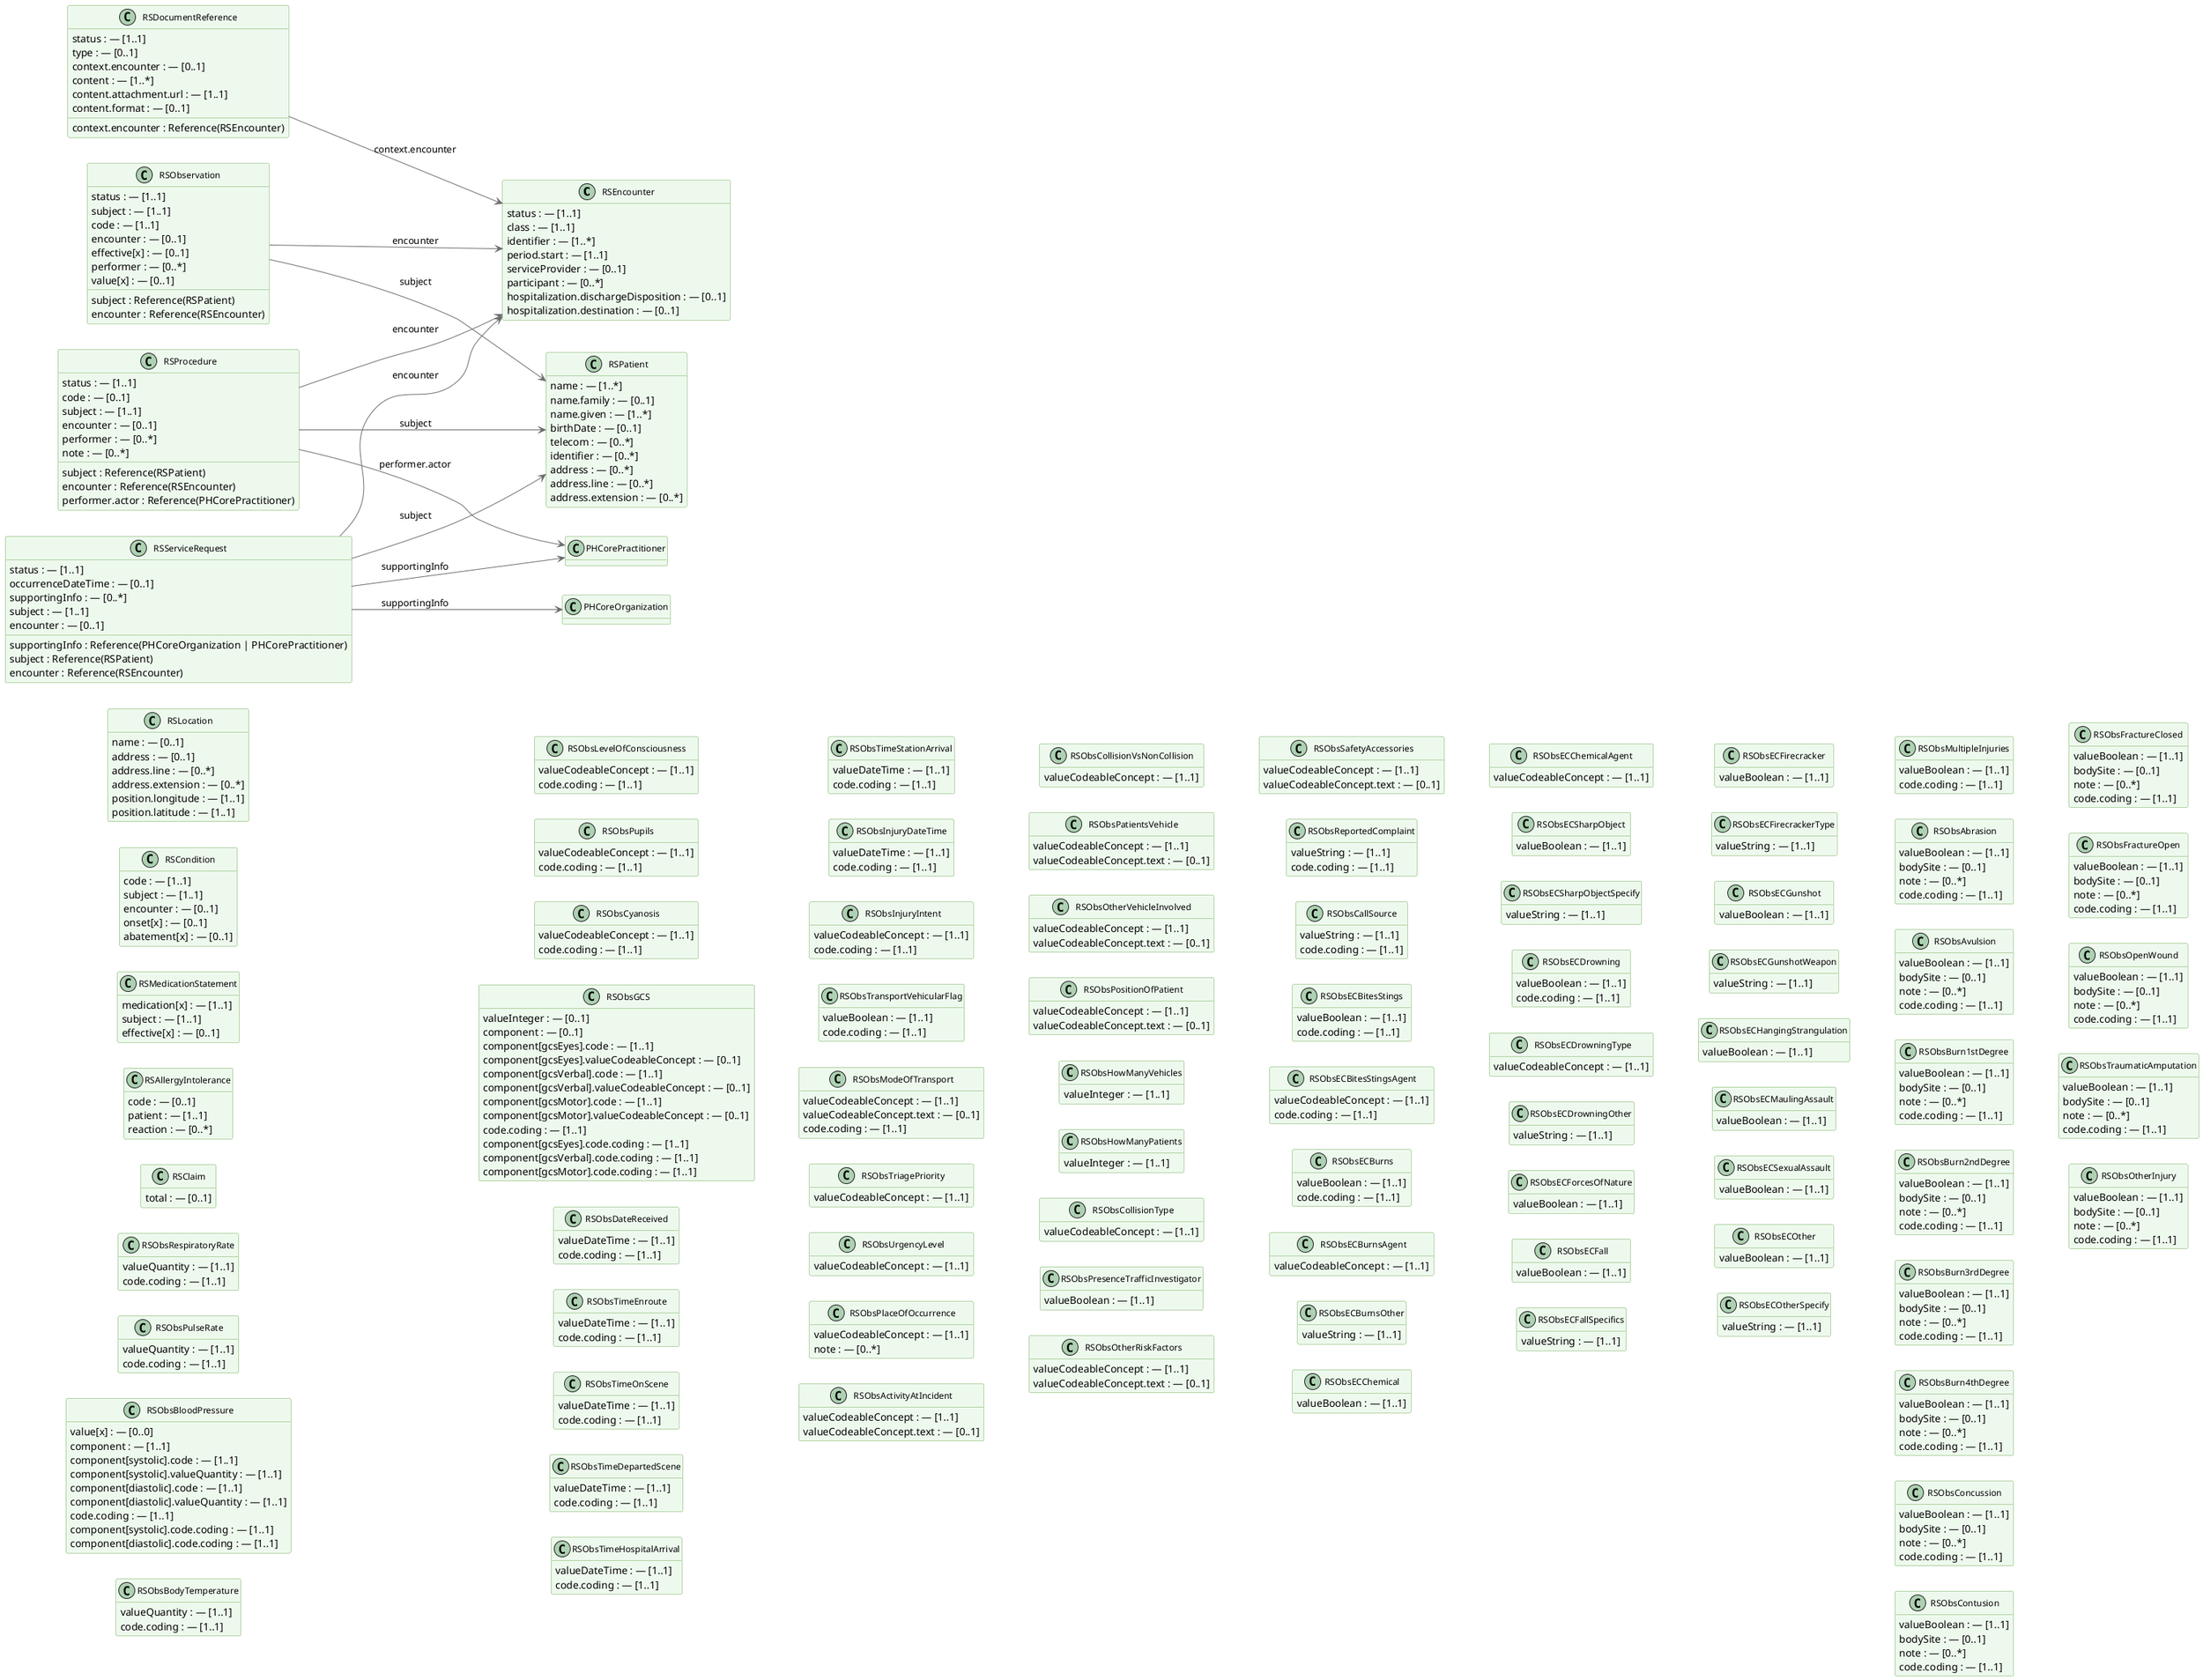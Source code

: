 @startuml
skinparam ClassFontName Arial
skinparam ClassFontSize 12
skinparam ClassAttributeIconSize 0
skinparam ClassBackgroundColor #EEF9EE
skinparam ClassBorderColor #6AA84F
skinparam ArrowColor #6A6A6A
skinparam ArrowThickness 1
hide empty methods
left to right direction

class "RSEncounter" {
  status : — [1..1]
  class : — [1..1]
  identifier : — [1..*]
  period.start : — [1..1]
  serviceProvider : — [0..1]
  participant : — [0..*]
  hospitalization.dischargeDisposition : — [0..1]
  hospitalization.destination : — [0..1]
}
class "RSPatient" {
  name : — [1..*]
  name.family : — [0..1]
  name.given : — [1..*]
  birthDate : — [0..1]
  telecom : — [0..*]
  identifier : — [0..*]
  address : — [0..*]
  address.line : — [0..*]
  address.extension : — [0..*]
}
class "RSLocation" {
  name : — [0..1]
  address : — [0..1]
  address.line : — [0..*]
  address.extension : — [0..*]
  position.longitude : — [1..1]
  position.latitude : — [1..1]
}
class "RSCondition" {
  code : — [1..1]
  subject : — [1..1]
  encounter : — [0..1]
  onset[x] : — [0..1]
  abatement[x] : — [0..1]
}
class "RSMedicationStatement" {
  medication[x] : — [1..1]
  subject : — [1..1]
  effective[x] : — [0..1]
}
class "RSAllergyIntolerance" {
  code : — [0..1]
  patient : — [1..1]
  reaction : — [0..*]
}
class "RSDocumentReference" {
  status : — [1..1]
  type : — [0..1]
  context.encounter : — [0..1]
  context.encounter : Reference(RSEncounter)
  content : — [1..*]
  content.attachment.url : — [1..1]
  content.format : — [0..1]
}
class "RSClaim" {
  total : — [0..1]
}
class "RSObservation" {
  status : — [1..1]
  subject : — [1..1]
  subject : Reference(RSPatient)
  code : — [1..1]
  encounter : — [0..1]
  encounter : Reference(RSEncounter)
  effective[x] : — [0..1]
  performer : — [0..*]
  value[x] : — [0..1]
}
class "RSObsRespiratoryRate" {
  valueQuantity : — [1..1]
  code.coding : — [1..1]
}
class "RSObsPulseRate" {
  valueQuantity : — [1..1]
  code.coding : — [1..1]
}
class "RSObsBloodPressure" {
  value[x] : — [0..0]
  component : — [1..1]
  component[systolic].code : — [1..1]
  component[systolic].valueQuantity : — [1..1]
  component[diastolic].code : — [1..1]
  component[diastolic].valueQuantity : — [1..1]
  code.coding : — [1..1]
  component[systolic].code.coding : — [1..1]
  component[diastolic].code.coding : — [1..1]
}
class "RSObsBodyTemperature" {
  valueQuantity : — [1..1]
  code.coding : — [1..1]
}
class "RSObsLevelOfConsciousness" {
  valueCodeableConcept : — [1..1]
  code.coding : — [1..1]
}
class "RSObsPupils" {
  valueCodeableConcept : — [1..1]
  code.coding : — [1..1]
}
class "RSObsCyanosis" {
  valueCodeableConcept : — [1..1]
  code.coding : — [1..1]
}
class "RSObsGCS" {
  valueInteger : — [0..1]
  component : — [0..1]
  component[gcsEyes].code : — [1..1]
  component[gcsEyes].valueCodeableConcept : — [0..1]
  component[gcsVerbal].code : — [1..1]
  component[gcsVerbal].valueCodeableConcept : — [0..1]
  component[gcsMotor].code : — [1..1]
  component[gcsMotor].valueCodeableConcept : — [0..1]
  code.coding : — [1..1]
  component[gcsEyes].code.coding : — [1..1]
  component[gcsVerbal].code.coding : — [1..1]
  component[gcsMotor].code.coding : — [1..1]
}
class "RSObsDateReceived" {
  valueDateTime : — [1..1]
  code.coding : — [1..1]
}
class "RSObsTimeEnroute" {
  valueDateTime : — [1..1]
  code.coding : — [1..1]
}
class "RSObsTimeOnScene" {
  valueDateTime : — [1..1]
  code.coding : — [1..1]
}
class "RSObsTimeDepartedScene" {
  valueDateTime : — [1..1]
  code.coding : — [1..1]
}
class "RSObsTimeHospitalArrival" {
  valueDateTime : — [1..1]
  code.coding : — [1..1]
}
class "RSObsTimeStationArrival" {
  valueDateTime : — [1..1]
  code.coding : — [1..1]
}
class "RSObsInjuryDateTime" {
  valueDateTime : — [1..1]
  code.coding : — [1..1]
}
class "RSObsInjuryIntent" {
  valueCodeableConcept : — [1..1]
  code.coding : — [1..1]
}
class "RSObsTransportVehicularFlag" {
  valueBoolean : — [1..1]
  code.coding : — [1..1]
}
class "RSObsModeOfTransport" {
  valueCodeableConcept : — [1..1]
  valueCodeableConcept.text : — [0..1]
  code.coding : — [1..1]
}
class "RSObsTriagePriority" {
  valueCodeableConcept : — [1..1]
}
class "RSObsUrgencyLevel" {
  valueCodeableConcept : — [1..1]
}
class "RSObsPlaceOfOccurrence" {
  valueCodeableConcept : — [1..1]
  note : — [0..*]
}
class "RSObsActivityAtIncident" {
  valueCodeableConcept : — [1..1]
  valueCodeableConcept.text : — [0..1]
}
class "RSObsCollisionVsNonCollision" {
  valueCodeableConcept : — [1..1]
}
class "RSObsPatientsVehicle" {
  valueCodeableConcept : — [1..1]
  valueCodeableConcept.text : — [0..1]
}
class "RSObsOtherVehicleInvolved" {
  valueCodeableConcept : — [1..1]
  valueCodeableConcept.text : — [0..1]
}
class "RSObsPositionOfPatient" {
  valueCodeableConcept : — [1..1]
  valueCodeableConcept.text : — [0..1]
}
class "RSObsHowManyVehicles" {
  valueInteger : — [1..1]
}
class "RSObsHowManyPatients" {
  valueInteger : — [1..1]
}
class "RSObsCollisionType" {
  valueCodeableConcept : — [1..1]
}
class "RSObsPresenceTrafficInvestigator" {
  valueBoolean : — [1..1]
}
class "RSObsOtherRiskFactors" {
  valueCodeableConcept : — [1..1]
  valueCodeableConcept.text : — [0..1]
}
class "RSObsSafetyAccessories" {
  valueCodeableConcept : — [1..1]
  valueCodeableConcept.text : — [0..1]
}
class "RSObsReportedComplaint" {
  valueString : — [1..1]
  code.coding : — [1..1]
}
class "RSObsCallSource" {
  valueString : — [1..1]
  code.coding : — [1..1]
}
class "RSObsECBitesStings" {
  valueBoolean : — [1..1]
  code.coding : — [1..1]
}
class "RSObsECBitesStingsAgent" {
  valueCodeableConcept : — [1..1]
  code.coding : — [1..1]
}
class "RSObsECBurns" {
  valueBoolean : — [1..1]
  code.coding : — [1..1]
}
class "RSObsECBurnsAgent" {
  valueCodeableConcept : — [1..1]
}
class "RSObsECBurnsOther" {
  valueString : — [1..1]
}
class "RSObsECChemical" {
  valueBoolean : — [1..1]
}
class "RSObsECChemicalAgent" {
  valueCodeableConcept : — [1..1]
}
class "RSObsECSharpObject" {
  valueBoolean : — [1..1]
}
class "RSObsECSharpObjectSpecify" {
  valueString : — [1..1]
}
class "RSObsECDrowning" {
  valueBoolean : — [1..1]
  code.coding : — [1..1]
}
class "RSObsECDrowningType" {
  valueCodeableConcept : — [1..1]
}
class "RSObsECDrowningOther" {
  valueString : — [1..1]
}
class "RSObsECForcesOfNature" {
  valueBoolean : — [1..1]
}
class "RSObsECFall" {
  valueBoolean : — [1..1]
}
class "RSObsECFallSpecifics" {
  valueString : — [1..1]
}
class "RSObsECFirecracker" {
  valueBoolean : — [1..1]
}
class "RSObsECFirecrackerType" {
  valueString : — [1..1]
}
class "RSObsECGunshot" {
  valueBoolean : — [1..1]
}
class "RSObsECGunshotWeapon" {
  valueString : — [1..1]
}
class "RSObsECHangingStrangulation" {
  valueBoolean : — [1..1]
}
class "RSObsECMaulingAssault" {
  valueBoolean : — [1..1]
}
class "RSObsECSexualAssault" {
  valueBoolean : — [1..1]
}
class "RSObsECOther" {
  valueBoolean : — [1..1]
}
class "RSObsECOtherSpecify" {
  valueString : — [1..1]
}
class "RSObsMultipleInjuries" {
  valueBoolean : — [1..1]
  code.coding : — [1..1]
}
class "RSObsAbrasion" {
  valueBoolean : — [1..1]
  bodySite : — [0..1]
  note : — [0..*]
  code.coding : — [1..1]
}
class "RSObsAvulsion" {
  valueBoolean : — [1..1]
  bodySite : — [0..1]
  note : — [0..*]
  code.coding : — [1..1]
}
class "RSObsBurn1stDegree" {
  valueBoolean : — [1..1]
  bodySite : — [0..1]
  note : — [0..*]
  code.coding : — [1..1]
}
class "RSObsBurn2ndDegree" {
  valueBoolean : — [1..1]
  bodySite : — [0..1]
  note : — [0..*]
  code.coding : — [1..1]
}
class "RSObsBurn3rdDegree" {
  valueBoolean : — [1..1]
  bodySite : — [0..1]
  note : — [0..*]
  code.coding : — [1..1]
}
class "RSObsBurn4thDegree" {
  valueBoolean : — [1..1]
  bodySite : — [0..1]
  note : — [0..*]
  code.coding : — [1..1]
}
class "RSObsConcussion" {
  valueBoolean : — [1..1]
  bodySite : — [0..1]
  note : — [0..*]
  code.coding : — [1..1]
}
class "RSObsContusion" {
  valueBoolean : — [1..1]
  bodySite : — [0..1]
  note : — [0..*]
  code.coding : — [1..1]
}
class "RSObsFractureClosed" {
  valueBoolean : — [1..1]
  bodySite : — [0..1]
  note : — [0..*]
  code.coding : — [1..1]
}
class "RSObsFractureOpen" {
  valueBoolean : — [1..1]
  bodySite : — [0..1]
  note : — [0..*]
  code.coding : — [1..1]
}
class "RSObsOpenWound" {
  valueBoolean : — [1..1]
  bodySite : — [0..1]
  note : — [0..*]
  code.coding : — [1..1]
}
class "RSObsTraumaticAmputation" {
  valueBoolean : — [1..1]
  bodySite : — [0..1]
  note : — [0..*]
  code.coding : — [1..1]
}
class "RSObsOtherInjury" {
  valueBoolean : — [1..1]
  bodySite : — [0..1]
  note : — [0..*]
  code.coding : — [1..1]
}
class "RSProcedure" {
  status : — [1..1]
  code : — [0..1]
  subject : — [1..1]
  subject : Reference(RSPatient)
  encounter : — [0..1]
  encounter : Reference(RSEncounter)
  performer : — [0..*]
  performer.actor : Reference(PHCorePractitioner)
  note : — [0..*]
}
class "PHCorePractitioner"
class "RSServiceRequest" {
  status : — [1..1]
  occurrenceDateTime : — [0..1]
  supportingInfo : — [0..*]
  supportingInfo : Reference(PHCoreOrganization | PHCorePractitioner)
  subject : — [1..1]
  subject : Reference(RSPatient)
  encounter : — [0..1]
  encounter : Reference(RSEncounter)
}
class "PHCoreOrganization"

"RSDocumentReference" --> "RSEncounter" : context.encounter
"RSObservation" --> "RSPatient" : subject
"RSObservation" --> "RSEncounter" : encounter
"RSProcedure" --> "RSPatient" : subject
"RSProcedure" --> "RSEncounter" : encounter
"RSProcedure" --> "PHCorePractitioner" : performer.actor
"RSServiceRequest" --> "PHCoreOrganization" : supportingInfo
"RSServiceRequest" --> "PHCorePractitioner" : supportingInfo
"RSServiceRequest" --> "RSPatient" : subject
"RSServiceRequest" --> "RSEncounter" : encounter

@enduml